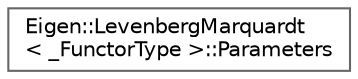 digraph "类继承关系图"
{
 // LATEX_PDF_SIZE
  bgcolor="transparent";
  edge [fontname=Helvetica,fontsize=10,labelfontname=Helvetica,labelfontsize=10];
  node [fontname=Helvetica,fontsize=10,shape=box,height=0.2,width=0.4];
  rankdir="LR";
  Node0 [id="Node000000",label="Eigen::LevenbergMarquardt\l\< _FunctorType \>::Parameters",height=0.2,width=0.4,color="grey40", fillcolor="white", style="filled",URL="$struct_eigen_1_1_levenberg_marquardt_1_1_parameters.html",tooltip=" "];
}
